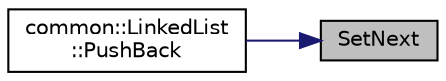 digraph "SetNext"
{
 // INTERACTIVE_SVG=YES
 // LATEX_PDF_SIZE
  bgcolor="transparent";
  edge [fontname="Helvetica",fontsize="10",labelfontname="Helvetica",labelfontsize="10"];
  node [fontname="Helvetica",fontsize="10",shape=record];
  rankdir="RL";
  Node1 [label="SetNext",height=0.2,width=0.4,color="black", fillcolor="grey75", style="filled", fontcolor="black",tooltip=" "];
  Node1 -> Node2 [dir="back",color="midnightblue",fontsize="10",style="solid",fontname="Helvetica"];
  Node2 [label="common::LinkedList\l::PushBack",height=0.2,width=0.4,color="black",URL="$dc/d7f/classcommon_1_1LinkedList_a6b6681f762c6f6f8bc92ebd9c8d5dc66.html#a6b6681f762c6f6f8bc92ebd9c8d5dc66",tooltip=" "];
}
